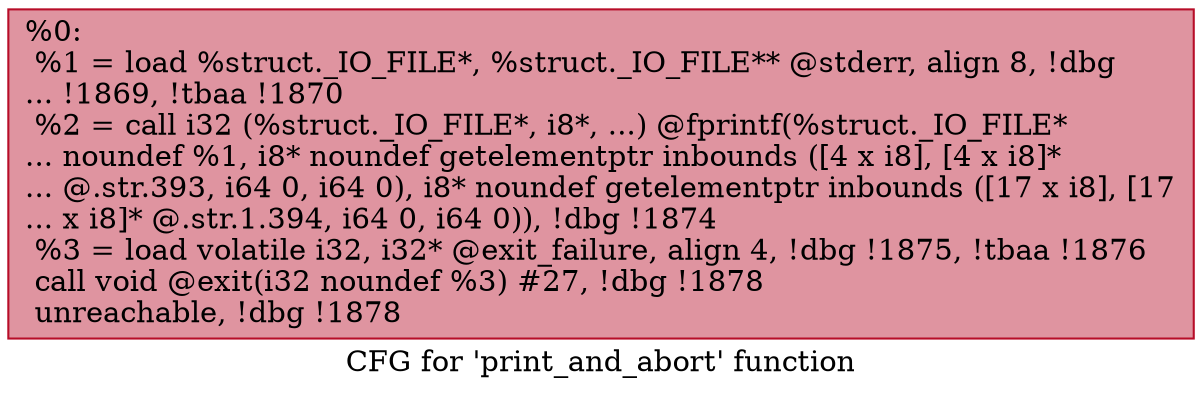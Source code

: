 digraph "CFG for 'print_and_abort' function" {
	label="CFG for 'print_and_abort' function";

	Node0x2452530 [shape=record,color="#b70d28ff", style=filled, fillcolor="#b70d2870",label="{%0:\l  %1 = load %struct._IO_FILE*, %struct._IO_FILE** @stderr, align 8, !dbg\l... !1869, !tbaa !1870\l  %2 = call i32 (%struct._IO_FILE*, i8*, ...) @fprintf(%struct._IO_FILE*\l... noundef %1, i8* noundef getelementptr inbounds ([4 x i8], [4 x i8]*\l... @.str.393, i64 0, i64 0), i8* noundef getelementptr inbounds ([17 x i8], [17\l... x i8]* @.str.1.394, i64 0, i64 0)), !dbg !1874\l  %3 = load volatile i32, i32* @exit_failure, align 4, !dbg !1875, !tbaa !1876\l  call void @exit(i32 noundef %3) #27, !dbg !1878\l  unreachable, !dbg !1878\l}"];
}

